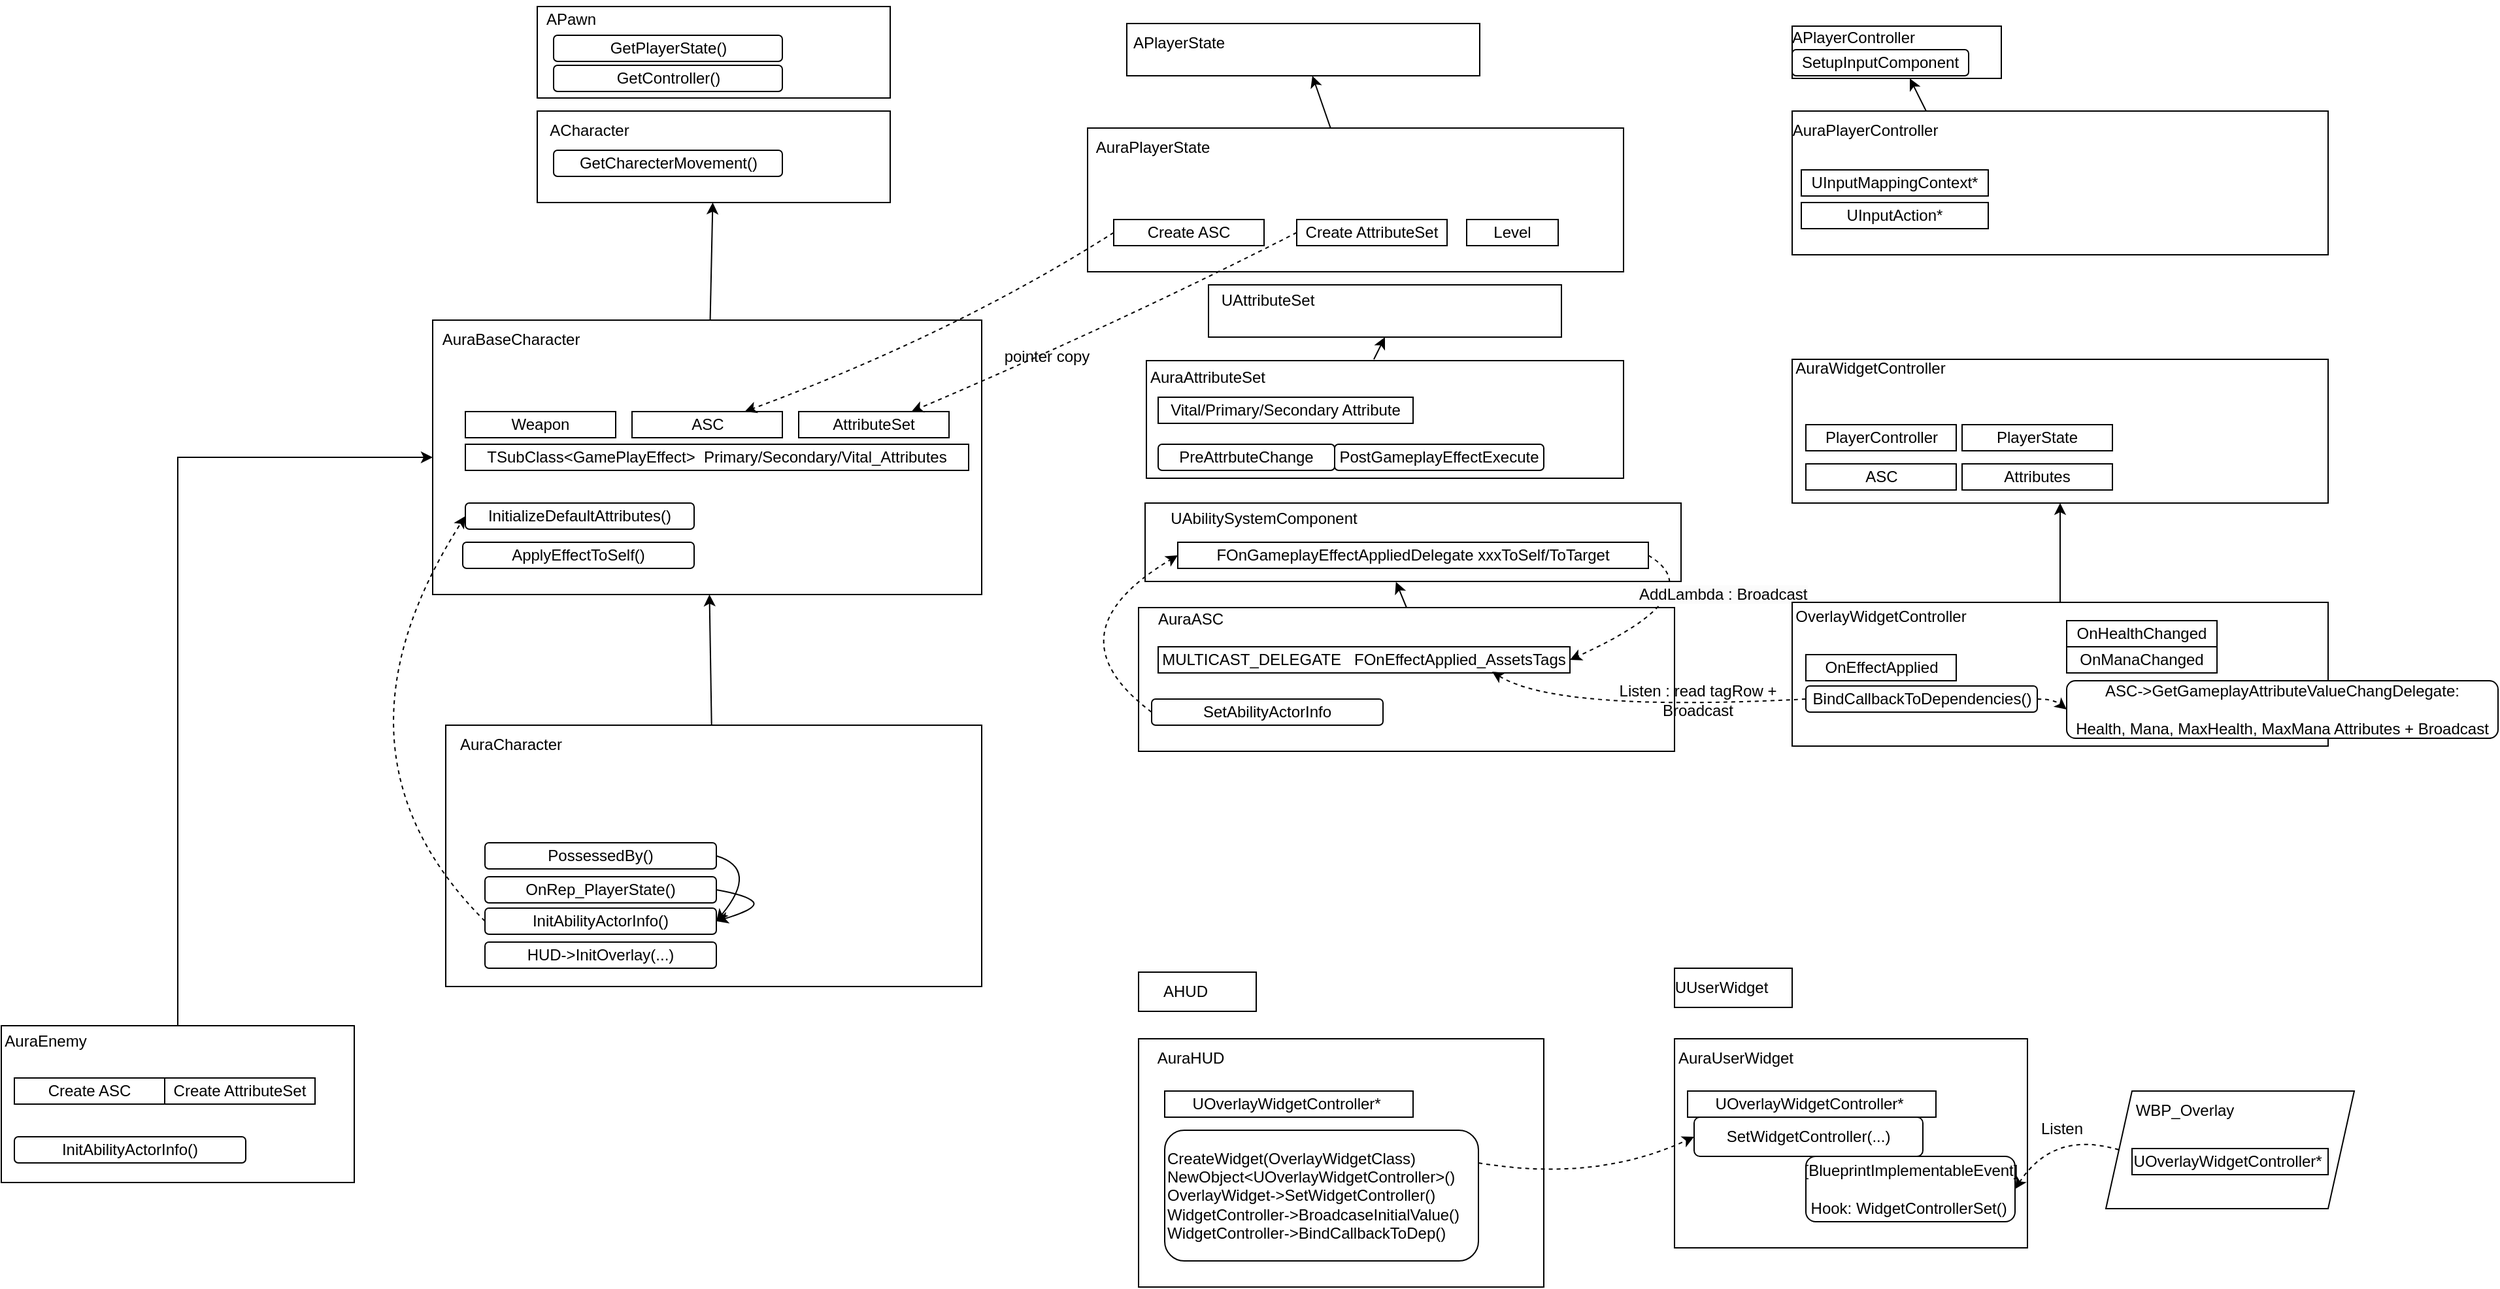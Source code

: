 <mxfile version="24.0.2" type="device">
  <diagram name="Page-1" id="FCpoxG8WRANTq8YYbft5">
    <mxGraphModel dx="2981" dy="2546" grid="1" gridSize="10" guides="1" tooltips="1" connect="1" arrows="1" fold="1" page="1" pageScale="1" pageWidth="850" pageHeight="1100" math="0" shadow="0">
      <root>
        <mxCell id="0" />
        <mxCell id="1" parent="0" />
        <mxCell id="qpLSKPqk3YdfdB79UOGh-33" value="pointer copy" style="text;html=1;align=center;verticalAlign=middle;whiteSpace=wrap;rounded=0;" parent="1" vertex="1">
          <mxGeometry x="620" y="253" width="80" height="30" as="geometry" />
        </mxCell>
        <mxCell id="qpLSKPqk3YdfdB79UOGh-1" value="" style="rounded=0;whiteSpace=wrap;html=1;" parent="1" vertex="1">
          <mxGeometry x="190" y="240" width="420" height="210" as="geometry" />
        </mxCell>
        <mxCell id="qpLSKPqk3YdfdB79UOGh-2" value="" style="rounded=0;whiteSpace=wrap;html=1;" parent="1" vertex="1">
          <mxGeometry x="200" y="550" width="410" height="200" as="geometry" />
        </mxCell>
        <mxCell id="qpLSKPqk3YdfdB79UOGh-3" value="" style="rounded=0;whiteSpace=wrap;html=1;" parent="1" vertex="1">
          <mxGeometry x="-140" y="780" width="270" height="120" as="geometry" />
        </mxCell>
        <mxCell id="qpLSKPqk3YdfdB79UOGh-4" value="AuraBaseCharacter" style="text;html=1;align=center;verticalAlign=middle;whiteSpace=wrap;rounded=0;" parent="1" vertex="1">
          <mxGeometry x="220" y="240" width="60" height="30" as="geometry" />
        </mxCell>
        <mxCell id="qpLSKPqk3YdfdB79UOGh-5" value="Weapon" style="rounded=0;whiteSpace=wrap;html=1;" parent="1" vertex="1">
          <mxGeometry x="215" y="310" width="115" height="20" as="geometry" />
        </mxCell>
        <mxCell id="qpLSKPqk3YdfdB79UOGh-6" value="ASC" style="rounded=0;whiteSpace=wrap;html=1;" parent="1" vertex="1">
          <mxGeometry x="342.5" y="310" width="115" height="20" as="geometry" />
        </mxCell>
        <mxCell id="qpLSKPqk3YdfdB79UOGh-7" value="AttributeSet" style="rounded=0;whiteSpace=wrap;html=1;" parent="1" vertex="1">
          <mxGeometry x="470" y="310" width="115" height="20" as="geometry" />
        </mxCell>
        <mxCell id="qpLSKPqk3YdfdB79UOGh-8" value="TSubClass&amp;lt;GamePlayEffect&amp;gt;&amp;nbsp; Primary/Secondary/Vital_Attributes" style="rounded=0;whiteSpace=wrap;html=1;" parent="1" vertex="1">
          <mxGeometry x="215" y="335" width="385" height="20" as="geometry" />
        </mxCell>
        <mxCell id="qpLSKPqk3YdfdB79UOGh-10" value="InitializeDefaultAttributes()" style="rounded=1;whiteSpace=wrap;html=1;" parent="1" vertex="1">
          <mxGeometry x="215" y="380" width="175" height="20" as="geometry" />
        </mxCell>
        <mxCell id="qpLSKPqk3YdfdB79UOGh-11" value="ApplyEffectToSelf()" style="rounded=1;whiteSpace=wrap;html=1;" parent="1" vertex="1">
          <mxGeometry x="213" y="410" width="177" height="20" as="geometry" />
        </mxCell>
        <mxCell id="qpLSKPqk3YdfdB79UOGh-12" value="AuraCharacter" style="text;html=1;align=center;verticalAlign=middle;whiteSpace=wrap;rounded=0;" parent="1" vertex="1">
          <mxGeometry x="220" y="550" width="60" height="30" as="geometry" />
        </mxCell>
        <mxCell id="qpLSKPqk3YdfdB79UOGh-13" value="" style="endArrow=classic;html=1;rounded=0;" parent="1" source="qpLSKPqk3YdfdB79UOGh-2" target="qpLSKPqk3YdfdB79UOGh-1" edge="1">
          <mxGeometry width="50" height="50" relative="1" as="geometry">
            <mxPoint x="350" y="530" as="sourcePoint" />
            <mxPoint x="400" y="480" as="targetPoint" />
          </mxGeometry>
        </mxCell>
        <mxCell id="qpLSKPqk3YdfdB79UOGh-14" value="" style="endArrow=classic;html=1;rounded=0;" parent="1" source="qpLSKPqk3YdfdB79UOGh-1" target="qpLSKPqk3YdfdB79UOGh-15" edge="1">
          <mxGeometry width="50" height="50" relative="1" as="geometry">
            <mxPoint x="401" y="250" as="sourcePoint" />
            <mxPoint x="399" y="150" as="targetPoint" />
          </mxGeometry>
        </mxCell>
        <mxCell id="qpLSKPqk3YdfdB79UOGh-15" value="" style="rounded=0;whiteSpace=wrap;html=1;" parent="1" vertex="1">
          <mxGeometry x="270" y="80" width="270" height="70" as="geometry" />
        </mxCell>
        <mxCell id="qpLSKPqk3YdfdB79UOGh-16" value="ACharacter" style="text;html=1;align=center;verticalAlign=middle;whiteSpace=wrap;rounded=0;" parent="1" vertex="1">
          <mxGeometry x="280" y="80" width="60" height="30" as="geometry" />
        </mxCell>
        <mxCell id="qpLSKPqk3YdfdB79UOGh-17" value="" style="rounded=0;whiteSpace=wrap;html=1;" parent="1" vertex="1">
          <mxGeometry x="270" width="270" height="70" as="geometry" />
        </mxCell>
        <mxCell id="qpLSKPqk3YdfdB79UOGh-18" value="GetCharecterMovement()" style="rounded=1;whiteSpace=wrap;html=1;" parent="1" vertex="1">
          <mxGeometry x="282.5" y="110" width="175" height="20" as="geometry" />
        </mxCell>
        <mxCell id="qpLSKPqk3YdfdB79UOGh-19" value="APawn" style="text;html=1;align=center;verticalAlign=middle;whiteSpace=wrap;rounded=0;" parent="1" vertex="1">
          <mxGeometry x="266" y="-5" width="60" height="30" as="geometry" />
        </mxCell>
        <mxCell id="qpLSKPqk3YdfdB79UOGh-20" value="GetPlayerState()" style="rounded=1;whiteSpace=wrap;html=1;" parent="1" vertex="1">
          <mxGeometry x="282.5" y="22" width="175" height="20" as="geometry" />
        </mxCell>
        <mxCell id="qpLSKPqk3YdfdB79UOGh-21" value="InitAbilityActorInfo()" style="rounded=1;whiteSpace=wrap;html=1;" parent="1" vertex="1">
          <mxGeometry x="230" y="690" width="177" height="20" as="geometry" />
        </mxCell>
        <mxCell id="qpLSKPqk3YdfdB79UOGh-22" value="PossessedBy()" style="rounded=1;whiteSpace=wrap;html=1;" parent="1" vertex="1">
          <mxGeometry x="230" y="640" width="177" height="20" as="geometry" />
        </mxCell>
        <mxCell id="qpLSKPqk3YdfdB79UOGh-23" value="OnRep_PlayerState()" style="rounded=1;whiteSpace=wrap;html=1;" parent="1" vertex="1">
          <mxGeometry x="230" y="666" width="177" height="20" as="geometry" />
        </mxCell>
        <mxCell id="qpLSKPqk3YdfdB79UOGh-24" value="" style="curved=1;endArrow=classic;html=1;rounded=0;exitX=1;exitY=0.5;exitDx=0;exitDy=0;entryX=1;entryY=0.5;entryDx=0;entryDy=0;" parent="1" source="qpLSKPqk3YdfdB79UOGh-22" target="qpLSKPqk3YdfdB79UOGh-21" edge="1">
          <mxGeometry width="50" height="50" relative="1" as="geometry">
            <mxPoint x="440" y="670" as="sourcePoint" />
            <mxPoint x="490" y="620" as="targetPoint" />
            <Array as="points">
              <mxPoint x="440" y="660" />
            </Array>
          </mxGeometry>
        </mxCell>
        <mxCell id="qpLSKPqk3YdfdB79UOGh-25" value="" style="curved=1;endArrow=classic;html=1;rounded=0;exitX=1;exitY=0.5;exitDx=0;exitDy=0;entryX=1;entryY=0.5;entryDx=0;entryDy=0;" parent="1" source="qpLSKPqk3YdfdB79UOGh-23" target="qpLSKPqk3YdfdB79UOGh-21" edge="1">
          <mxGeometry width="50" height="50" relative="1" as="geometry">
            <mxPoint x="417" y="660" as="sourcePoint" />
            <mxPoint x="417" y="686" as="targetPoint" />
            <Array as="points">
              <mxPoint x="430" y="680" />
              <mxPoint x="440" y="690" />
            </Array>
          </mxGeometry>
        </mxCell>
        <mxCell id="qpLSKPqk3YdfdB79UOGh-26" value="" style="rounded=0;whiteSpace=wrap;html=1;" parent="1" vertex="1">
          <mxGeometry x="691" y="93" width="410" height="110" as="geometry" />
        </mxCell>
        <mxCell id="qpLSKPqk3YdfdB79UOGh-27" value="AuraPlayerState" style="text;html=1;align=center;verticalAlign=middle;whiteSpace=wrap;rounded=0;" parent="1" vertex="1">
          <mxGeometry x="711" y="93" width="60" height="30" as="geometry" />
        </mxCell>
        <mxCell id="qpLSKPqk3YdfdB79UOGh-29" value="Create ASC" style="rounded=0;whiteSpace=wrap;html=1;" parent="1" vertex="1">
          <mxGeometry x="711" y="163" width="115" height="20" as="geometry" />
        </mxCell>
        <mxCell id="qpLSKPqk3YdfdB79UOGh-30" value="Create AttributeSet" style="rounded=0;whiteSpace=wrap;html=1;" parent="1" vertex="1">
          <mxGeometry x="851" y="163" width="115" height="20" as="geometry" />
        </mxCell>
        <mxCell id="qpLSKPqk3YdfdB79UOGh-31" value="" style="curved=1;endArrow=classic;html=1;rounded=0;entryX=0.75;entryY=0;entryDx=0;entryDy=0;exitX=0;exitY=0.5;exitDx=0;exitDy=0;dashed=1;" parent="1" source="qpLSKPqk3YdfdB79UOGh-29" target="qpLSKPqk3YdfdB79UOGh-6" edge="1">
          <mxGeometry width="50" height="50" relative="1" as="geometry">
            <mxPoint x="580" y="370" as="sourcePoint" />
            <mxPoint x="630" y="320" as="targetPoint" />
            <Array as="points">
              <mxPoint x="590" y="250" />
            </Array>
          </mxGeometry>
        </mxCell>
        <mxCell id="qpLSKPqk3YdfdB79UOGh-32" value="" style="curved=1;endArrow=classic;html=1;rounded=0;entryX=0.75;entryY=0;entryDx=0;entryDy=0;exitX=0;exitY=0.5;exitDx=0;exitDy=0;dashed=1;" parent="1" source="qpLSKPqk3YdfdB79UOGh-30" target="qpLSKPqk3YdfdB79UOGh-7" edge="1">
          <mxGeometry width="50" height="50" relative="1" as="geometry">
            <mxPoint x="789" y="320" as="sourcePoint" />
            <mxPoint x="439" y="320" as="targetPoint" />
            <Array as="points">
              <mxPoint x="720" y="240" />
            </Array>
          </mxGeometry>
        </mxCell>
        <mxCell id="qpLSKPqk3YdfdB79UOGh-35" value="GetController()" style="rounded=1;whiteSpace=wrap;html=1;" parent="1" vertex="1">
          <mxGeometry x="282.5" y="45" width="175" height="20" as="geometry" />
        </mxCell>
        <mxCell id="qpLSKPqk3YdfdB79UOGh-36" value="HUD-&amp;gt;InitOverlay(...)" style="rounded=1;whiteSpace=wrap;html=1;" parent="1" vertex="1">
          <mxGeometry x="230" y="716" width="177" height="20" as="geometry" />
        </mxCell>
        <mxCell id="qpLSKPqk3YdfdB79UOGh-38" value="" style="curved=1;endArrow=classic;html=1;rounded=0;exitX=0;exitY=0.5;exitDx=0;exitDy=0;entryX=0;entryY=0.5;entryDx=0;entryDy=0;dashed=1;" parent="1" source="qpLSKPqk3YdfdB79UOGh-21" target="qpLSKPqk3YdfdB79UOGh-10" edge="1">
          <mxGeometry width="50" height="50" relative="1" as="geometry">
            <mxPoint x="120" y="700" as="sourcePoint" />
            <mxPoint x="170" y="650" as="targetPoint" />
            <Array as="points">
              <mxPoint x="100" y="570" />
            </Array>
          </mxGeometry>
        </mxCell>
        <mxCell id="qpLSKPqk3YdfdB79UOGh-39" value="Level" style="rounded=0;whiteSpace=wrap;html=1;" parent="1" vertex="1">
          <mxGeometry x="981" y="163" width="70" height="20" as="geometry" />
        </mxCell>
        <mxCell id="qpLSKPqk3YdfdB79UOGh-40" value="" style="rounded=0;whiteSpace=wrap;html=1;" parent="1" vertex="1">
          <mxGeometry x="730" y="460" width="410" height="110" as="geometry" />
        </mxCell>
        <mxCell id="qpLSKPqk3YdfdB79UOGh-41" value="AuraASC" style="text;html=1;align=center;verticalAlign=middle;whiteSpace=wrap;rounded=0;" parent="1" vertex="1">
          <mxGeometry x="740" y="454" width="60" height="30" as="geometry" />
        </mxCell>
        <mxCell id="qpLSKPqk3YdfdB79UOGh-42" value="SetAbilityActorInfo" style="rounded=1;whiteSpace=wrap;html=1;" parent="1" vertex="1">
          <mxGeometry x="740" y="530" width="177" height="20" as="geometry" />
        </mxCell>
        <mxCell id="qpLSKPqk3YdfdB79UOGh-43" value="" style="rounded=0;whiteSpace=wrap;html=1;" parent="1" vertex="1">
          <mxGeometry x="721" y="13" width="270" height="40" as="geometry" />
        </mxCell>
        <mxCell id="qpLSKPqk3YdfdB79UOGh-44" value="APlayerState" style="text;html=1;align=center;verticalAlign=middle;whiteSpace=wrap;rounded=0;" parent="1" vertex="1">
          <mxGeometry x="731" y="13" width="60" height="30" as="geometry" />
        </mxCell>
        <mxCell id="qpLSKPqk3YdfdB79UOGh-45" value="" style="endArrow=classic;html=1;rounded=0;" parent="1" source="qpLSKPqk3YdfdB79UOGh-26" target="qpLSKPqk3YdfdB79UOGh-43" edge="1">
          <mxGeometry width="50" height="50" relative="1" as="geometry">
            <mxPoint x="801" y="103" as="sourcePoint" />
            <mxPoint x="851" y="53" as="targetPoint" />
          </mxGeometry>
        </mxCell>
        <mxCell id="qpLSKPqk3YdfdB79UOGh-46" value="" style="rounded=0;whiteSpace=wrap;html=1;" parent="1" vertex="1">
          <mxGeometry x="735" y="380" width="410" height="60" as="geometry" />
        </mxCell>
        <mxCell id="qpLSKPqk3YdfdB79UOGh-47" value="UAbilitySystemComponent" style="text;html=1;align=center;verticalAlign=middle;whiteSpace=wrap;rounded=0;" parent="1" vertex="1">
          <mxGeometry x="795.5" y="377" width="60" height="30" as="geometry" />
        </mxCell>
        <mxCell id="qpLSKPqk3YdfdB79UOGh-49" value="FOnGameplayEffectAppliedDelegate xxxToSelf/ToTarget" style="rounded=0;whiteSpace=wrap;html=1;" parent="1" vertex="1">
          <mxGeometry x="760" y="410" width="360" height="20" as="geometry" />
        </mxCell>
        <mxCell id="qpLSKPqk3YdfdB79UOGh-50" value="" style="endArrow=classic;html=1;rounded=0;exitX=0.5;exitY=0;exitDx=0;exitDy=0;entryX=0.468;entryY=1.006;entryDx=0;entryDy=0;entryPerimeter=0;" parent="1" source="qpLSKPqk3YdfdB79UOGh-40" target="qpLSKPqk3YdfdB79UOGh-46" edge="1">
          <mxGeometry width="50" height="50" relative="1" as="geometry">
            <mxPoint x="940" y="520" as="sourcePoint" />
            <mxPoint x="990" y="470" as="targetPoint" />
          </mxGeometry>
        </mxCell>
        <mxCell id="qpLSKPqk3YdfdB79UOGh-51" value="MULTICAST_DELEGATE&amp;nbsp; &amp;nbsp;FOnEffectApplied_AssetsTags" style="rounded=0;whiteSpace=wrap;html=1;" parent="1" vertex="1">
          <mxGeometry x="745" y="490" width="315" height="20" as="geometry" />
        </mxCell>
        <mxCell id="qpLSKPqk3YdfdB79UOGh-52" value="" style="curved=1;endArrow=classic;html=1;rounded=0;exitX=0;exitY=0.5;exitDx=0;exitDy=0;entryX=0;entryY=0.5;entryDx=0;entryDy=0;dashed=1;" parent="1" source="qpLSKPqk3YdfdB79UOGh-42" target="qpLSKPqk3YdfdB79UOGh-49" edge="1">
          <mxGeometry width="50" height="50" relative="1" as="geometry">
            <mxPoint x="720" y="640" as="sourcePoint" />
            <mxPoint x="770" y="590" as="targetPoint" />
            <Array as="points">
              <mxPoint x="660" y="480" />
            </Array>
          </mxGeometry>
        </mxCell>
        <mxCell id="qpLSKPqk3YdfdB79UOGh-54" value="" style="curved=1;endArrow=classic;html=1;rounded=0;exitX=1;exitY=0.5;exitDx=0;exitDy=0;entryX=1;entryY=0.5;entryDx=0;entryDy=0;dashed=1;" parent="1" source="qpLSKPqk3YdfdB79UOGh-49" target="qpLSKPqk3YdfdB79UOGh-51" edge="1">
          <mxGeometry width="50" height="50" relative="1" as="geometry">
            <mxPoint x="890" y="630" as="sourcePoint" />
            <mxPoint x="940" y="580" as="targetPoint" />
            <Array as="points">
              <mxPoint x="1170" y="450" />
            </Array>
          </mxGeometry>
        </mxCell>
        <mxCell id="qpLSKPqk3YdfdB79UOGh-55" value="&lt;span style=&quot;color: rgb(0, 0, 0); font-family: Helvetica; font-size: 12px; font-style: normal; font-variant-ligatures: normal; font-variant-caps: normal; font-weight: 400; letter-spacing: normal; orphans: 2; text-align: center; text-indent: 0px; text-transform: none; widows: 2; word-spacing: 0px; -webkit-text-stroke-width: 0px; white-space: normal; background-color: rgb(251, 251, 251); text-decoration-thickness: initial; text-decoration-style: initial; text-decoration-color: initial; display: inline !important; float: none;&quot;&gt;AddLambda : Broadcast&lt;/span&gt;" style="text;whiteSpace=wrap;html=1;" parent="1" vertex="1">
          <mxGeometry x="1111" y="436" width="229" height="20" as="geometry" />
        </mxCell>
        <mxCell id="qpLSKPqk3YdfdB79UOGh-58" value="" style="rounded=0;whiteSpace=wrap;html=1;" parent="1" vertex="1">
          <mxGeometry x="1230" y="456" width="410" height="110" as="geometry" />
        </mxCell>
        <mxCell id="qpLSKPqk3YdfdB79UOGh-59" value="" style="rounded=0;whiteSpace=wrap;html=1;" parent="1" vertex="1">
          <mxGeometry x="1230" y="270" width="410" height="110" as="geometry" />
        </mxCell>
        <mxCell id="qpLSKPqk3YdfdB79UOGh-60" value="AuraWidgetController" style="text;html=1;align=center;verticalAlign=middle;whiteSpace=wrap;rounded=0;" parent="1" vertex="1">
          <mxGeometry x="1260" y="262" width="60" height="30" as="geometry" />
        </mxCell>
        <mxCell id="qpLSKPqk3YdfdB79UOGh-61" value="OverlayWidgetController" style="text;html=1;align=center;verticalAlign=middle;whiteSpace=wrap;rounded=0;" parent="1" vertex="1">
          <mxGeometry x="1268" y="452" width="60" height="30" as="geometry" />
        </mxCell>
        <mxCell id="qpLSKPqk3YdfdB79UOGh-62" value="" style="endArrow=classic;html=1;rounded=0;" parent="1" source="qpLSKPqk3YdfdB79UOGh-58" target="qpLSKPqk3YdfdB79UOGh-59" edge="1">
          <mxGeometry width="50" height="50" relative="1" as="geometry">
            <mxPoint x="1300" y="460" as="sourcePoint" />
            <mxPoint x="1350" y="410" as="targetPoint" />
          </mxGeometry>
        </mxCell>
        <mxCell id="qpLSKPqk3YdfdB79UOGh-63" value="PlayerController" style="rounded=0;whiteSpace=wrap;html=1;" parent="1" vertex="1">
          <mxGeometry x="1240.5" y="320" width="115" height="20" as="geometry" />
        </mxCell>
        <mxCell id="qpLSKPqk3YdfdB79UOGh-64" value="PlayerState" style="rounded=0;whiteSpace=wrap;html=1;" parent="1" vertex="1">
          <mxGeometry x="1360" y="320" width="115" height="20" as="geometry" />
        </mxCell>
        <mxCell id="qpLSKPqk3YdfdB79UOGh-65" value="ASC" style="rounded=0;whiteSpace=wrap;html=1;" parent="1" vertex="1">
          <mxGeometry x="1240.5" y="350" width="115" height="20" as="geometry" />
        </mxCell>
        <mxCell id="qpLSKPqk3YdfdB79UOGh-66" value="Attributes" style="rounded=0;whiteSpace=wrap;html=1;" parent="1" vertex="1">
          <mxGeometry x="1360" y="350" width="115" height="20" as="geometry" />
        </mxCell>
        <mxCell id="qpLSKPqk3YdfdB79UOGh-67" value="" style="rounded=0;whiteSpace=wrap;html=1;" parent="1" vertex="1">
          <mxGeometry x="730" y="790" width="310" height="190" as="geometry" />
        </mxCell>
        <mxCell id="qpLSKPqk3YdfdB79UOGh-68" value="AuraHUD" style="text;html=1;align=center;verticalAlign=middle;whiteSpace=wrap;rounded=0;" parent="1" vertex="1">
          <mxGeometry x="740" y="790" width="60" height="30" as="geometry" />
        </mxCell>
        <mxCell id="qpLSKPqk3YdfdB79UOGh-69" value="UOverlayWidgetController*&amp;nbsp;" style="rounded=0;whiteSpace=wrap;html=1;" parent="1" vertex="1">
          <mxGeometry x="750" y="830" width="190" height="20" as="geometry" />
        </mxCell>
        <mxCell id="qpLSKPqk3YdfdB79UOGh-70" value="BindCallbackToDependencies()" style="rounded=1;whiteSpace=wrap;html=1;" parent="1" vertex="1">
          <mxGeometry x="1240.5" y="520" width="177" height="20" as="geometry" />
        </mxCell>
        <mxCell id="qpLSKPqk3YdfdB79UOGh-73" value="" style="curved=1;endArrow=classic;html=1;rounded=0;exitX=0;exitY=0.5;exitDx=0;exitDy=0;entryX=0.811;entryY=0.95;entryDx=0;entryDy=0;entryPerimeter=0;dashed=1;" parent="1" source="qpLSKPqk3YdfdB79UOGh-70" target="qpLSKPqk3YdfdB79UOGh-51" edge="1">
          <mxGeometry width="50" height="50" relative="1" as="geometry">
            <mxPoint x="1140" y="570" as="sourcePoint" />
            <mxPoint x="1190" y="520" as="targetPoint" />
            <Array as="points">
              <mxPoint x="1050" y="540" />
            </Array>
          </mxGeometry>
        </mxCell>
        <mxCell id="qpLSKPqk3YdfdB79UOGh-74" value="Listen : read tagRow + Broadcast" style="text;html=1;align=center;verticalAlign=middle;whiteSpace=wrap;rounded=0;" parent="1" vertex="1">
          <mxGeometry x="1079" y="516" width="158" height="30" as="geometry" />
        </mxCell>
        <mxCell id="qpLSKPqk3YdfdB79UOGh-76" value="ASC-&amp;gt;GetGameplayAttributeValueChangDelegate:&lt;div&gt;&amp;nbsp;&lt;div&gt;Health, Mana, MaxHealth, MaxMana Attributes + Broadcast&lt;/div&gt;&lt;/div&gt;" style="rounded=1;whiteSpace=wrap;html=1;" parent="1" vertex="1">
          <mxGeometry x="1440" y="516" width="330" height="44" as="geometry" />
        </mxCell>
        <mxCell id="qpLSKPqk3YdfdB79UOGh-77" value="" style="curved=1;endArrow=classic;html=1;rounded=0;exitX=1;exitY=0.5;exitDx=0;exitDy=0;entryX=0;entryY=0.5;entryDx=0;entryDy=0;dashed=1;" parent="1" source="qpLSKPqk3YdfdB79UOGh-70" target="qpLSKPqk3YdfdB79UOGh-76" edge="1">
          <mxGeometry width="50" height="50" relative="1" as="geometry">
            <mxPoint x="1350" y="640" as="sourcePoint" />
            <mxPoint x="1400" y="590" as="targetPoint" />
            <Array as="points">
              <mxPoint x="1430" y="530" />
            </Array>
          </mxGeometry>
        </mxCell>
        <mxCell id="qpLSKPqk3YdfdB79UOGh-78" value="OnHealthChanged" style="rounded=0;whiteSpace=wrap;html=1;" parent="1" vertex="1">
          <mxGeometry x="1440" y="470" width="115" height="20" as="geometry" />
        </mxCell>
        <mxCell id="qpLSKPqk3YdfdB79UOGh-79" value="OnManaChanged" style="rounded=0;whiteSpace=wrap;html=1;" parent="1" vertex="1">
          <mxGeometry x="1440" y="490" width="115" height="20" as="geometry" />
        </mxCell>
        <mxCell id="qpLSKPqk3YdfdB79UOGh-81" value="OnEffectApplied" style="rounded=0;whiteSpace=wrap;html=1;" parent="1" vertex="1">
          <mxGeometry x="1240.5" y="496" width="115" height="20" as="geometry" />
        </mxCell>
        <mxCell id="qpLSKPqk3YdfdB79UOGh-82" value="" style="rounded=0;whiteSpace=wrap;html=1;" parent="1" vertex="1">
          <mxGeometry x="1140" y="790" width="270" height="160" as="geometry" />
        </mxCell>
        <mxCell id="qpLSKPqk3YdfdB79UOGh-83" value="AuraUserWidget" style="text;html=1;align=center;verticalAlign=middle;whiteSpace=wrap;rounded=0;" parent="1" vertex="1">
          <mxGeometry x="1157" y="790" width="60" height="30" as="geometry" />
        </mxCell>
        <mxCell id="qpLSKPqk3YdfdB79UOGh-84" value="" style="rounded=0;whiteSpace=wrap;html=1;" parent="1" vertex="1">
          <mxGeometry x="730" y="739" width="90" height="30" as="geometry" />
        </mxCell>
        <mxCell id="qpLSKPqk3YdfdB79UOGh-85" value="AHUD" style="text;html=1;align=center;verticalAlign=middle;whiteSpace=wrap;rounded=0;" parent="1" vertex="1">
          <mxGeometry x="735.5" y="739" width="60" height="30" as="geometry" />
        </mxCell>
        <mxCell id="qpLSKPqk3YdfdB79UOGh-86" value="" style="rounded=0;whiteSpace=wrap;html=1;" parent="1" vertex="1">
          <mxGeometry x="1140" y="736" width="90" height="30" as="geometry" />
        </mxCell>
        <mxCell id="qpLSKPqk3YdfdB79UOGh-87" value="UUserWidget" style="text;html=1;align=center;verticalAlign=middle;whiteSpace=wrap;rounded=0;" parent="1" vertex="1">
          <mxGeometry x="1145.5" y="736" width="60" height="30" as="geometry" />
        </mxCell>
        <mxCell id="qpLSKPqk3YdfdB79UOGh-88" value="SetWidgetController(...)" style="rounded=1;whiteSpace=wrap;html=1;" parent="1" vertex="1">
          <mxGeometry x="1155" y="850" width="175" height="30" as="geometry" />
        </mxCell>
        <mxCell id="qpLSKPqk3YdfdB79UOGh-89" style="edgeStyle=orthogonalEdgeStyle;rounded=0;orthogonalLoop=1;jettySize=auto;html=1;exitX=0.5;exitY=1;exitDx=0;exitDy=0;" parent="1" source="qpLSKPqk3YdfdB79UOGh-82" target="qpLSKPqk3YdfdB79UOGh-82" edge="1">
          <mxGeometry relative="1" as="geometry" />
        </mxCell>
        <mxCell id="qpLSKPqk3YdfdB79UOGh-90" value="UOverlayWidgetController*&amp;nbsp;" style="rounded=0;whiteSpace=wrap;html=1;" parent="1" vertex="1">
          <mxGeometry x="1150" y="830" width="190" height="20" as="geometry" />
        </mxCell>
        <mxCell id="qpLSKPqk3YdfdB79UOGh-91" value="[BlueprintImplementableEvent]&lt;div&gt;&lt;br&gt;&lt;/div&gt;&lt;div&gt;Hook: WidgetControllerSet()&amp;nbsp;&lt;/div&gt;" style="rounded=1;whiteSpace=wrap;html=1;" parent="1" vertex="1">
          <mxGeometry x="1240.5" y="880" width="160" height="50" as="geometry" />
        </mxCell>
        <mxCell id="qpLSKPqk3YdfdB79UOGh-92" value="CreateWidget(OverlayWidgetClass)&lt;div&gt;NewObject&amp;lt;UOverlayWidgetController&amp;gt;()&lt;/div&gt;&lt;div&gt;OverlayWidget-&amp;gt;SetWidgetController()&lt;/div&gt;&lt;div&gt;WidgetController-&amp;gt;BroadcaseInitialValue()&lt;/div&gt;&lt;div&gt;&lt;span style=&quot;background-color: initial;&quot;&gt;Widget&lt;/span&gt;&lt;span style=&quot;background-color: initial;&quot;&gt;Controller&lt;/span&gt;-&amp;gt;BindCallbackToDep()&lt;/div&gt;" style="rounded=1;whiteSpace=wrap;html=1;align=left;" parent="1" vertex="1">
          <mxGeometry x="750" y="860" width="240" height="100" as="geometry" />
        </mxCell>
        <mxCell id="qpLSKPqk3YdfdB79UOGh-93" value="" style="curved=1;endArrow=classic;html=1;rounded=0;exitX=1;exitY=0.25;exitDx=0;exitDy=0;entryX=0;entryY=0.5;entryDx=0;entryDy=0;dashed=1;" parent="1" source="qpLSKPqk3YdfdB79UOGh-92" target="qpLSKPqk3YdfdB79UOGh-88" edge="1">
          <mxGeometry width="50" height="50" relative="1" as="geometry">
            <mxPoint x="1020" y="930" as="sourcePoint" />
            <mxPoint x="1070" y="880" as="targetPoint" />
            <Array as="points">
              <mxPoint x="1080" y="900" />
            </Array>
          </mxGeometry>
        </mxCell>
        <mxCell id="qpLSKPqk3YdfdB79UOGh-95" value="" style="shape=parallelogram;perimeter=parallelogramPerimeter;whiteSpace=wrap;html=1;fixedSize=1;" parent="1" vertex="1">
          <mxGeometry x="1470" y="830" width="190" height="90" as="geometry" />
        </mxCell>
        <mxCell id="qpLSKPqk3YdfdB79UOGh-96" value="" style="curved=1;endArrow=classic;html=1;rounded=0;exitX=0;exitY=0.5;exitDx=0;exitDy=0;entryX=1;entryY=0.5;entryDx=0;entryDy=0;dashed=1;" parent="1" source="qpLSKPqk3YdfdB79UOGh-95" target="qpLSKPqk3YdfdB79UOGh-91" edge="1">
          <mxGeometry width="50" height="50" relative="1" as="geometry">
            <mxPoint x="1470" y="960" as="sourcePoint" />
            <mxPoint x="1420" y="1010" as="targetPoint" />
            <Array as="points">
              <mxPoint x="1430" y="860" />
            </Array>
          </mxGeometry>
        </mxCell>
        <mxCell id="qpLSKPqk3YdfdB79UOGh-97" value="Listen" style="text;html=1;align=center;verticalAlign=middle;resizable=0;points=[];autosize=1;strokeColor=none;fillColor=none;" parent="1" vertex="1">
          <mxGeometry x="1406" y="844" width="60" height="30" as="geometry" />
        </mxCell>
        <mxCell id="qpLSKPqk3YdfdB79UOGh-99" value="&lt;span style=&quot;text-wrap: wrap;&quot;&gt;WBP_Overlay&lt;/span&gt;" style="text;html=1;align=center;verticalAlign=middle;resizable=0;points=[];autosize=1;strokeColor=none;fillColor=none;" parent="1" vertex="1">
          <mxGeometry x="1480" y="830" width="100" height="30" as="geometry" />
        </mxCell>
        <mxCell id="qpLSKPqk3YdfdB79UOGh-100" value="UOverlayWidgetController*&amp;nbsp;" style="rounded=0;whiteSpace=wrap;html=1;" parent="1" vertex="1">
          <mxGeometry x="1490" y="874" width="150" height="20" as="geometry" />
        </mxCell>
        <mxCell id="T4YBwFK2pWhJkRFQBHoJ-1" value="" style="rounded=0;whiteSpace=wrap;html=1;" vertex="1" parent="1">
          <mxGeometry x="736" y="271" width="365" height="90" as="geometry" />
        </mxCell>
        <mxCell id="T4YBwFK2pWhJkRFQBHoJ-2" value="AuraAttributeSet" style="text;html=1;align=center;verticalAlign=middle;whiteSpace=wrap;rounded=0;" vertex="1" parent="1">
          <mxGeometry x="753" y="269" width="60" height="30" as="geometry" />
        </mxCell>
        <mxCell id="T4YBwFK2pWhJkRFQBHoJ-3" value="" style="rounded=0;whiteSpace=wrap;html=1;" vertex="1" parent="1">
          <mxGeometry x="783.5" y="213" width="270" height="40" as="geometry" />
        </mxCell>
        <mxCell id="T4YBwFK2pWhJkRFQBHoJ-4" value="UAttributeSet" style="text;html=1;align=center;verticalAlign=middle;whiteSpace=wrap;rounded=0;" vertex="1" parent="1">
          <mxGeometry x="798.5" y="210" width="60" height="30" as="geometry" />
        </mxCell>
        <mxCell id="T4YBwFK2pWhJkRFQBHoJ-5" value="" style="endArrow=classic;html=1;rounded=0;entryX=0.5;entryY=1;entryDx=0;entryDy=0;" edge="1" parent="1" target="T4YBwFK2pWhJkRFQBHoJ-3">
          <mxGeometry width="50" height="50" relative="1" as="geometry">
            <mxPoint x="910" y="270" as="sourcePoint" />
            <mxPoint x="873" y="63" as="targetPoint" />
          </mxGeometry>
        </mxCell>
        <mxCell id="T4YBwFK2pWhJkRFQBHoJ-6" value="PreAttrbuteChange" style="rounded=1;whiteSpace=wrap;html=1;" vertex="1" parent="1">
          <mxGeometry x="745" y="335" width="135" height="20" as="geometry" />
        </mxCell>
        <mxCell id="T4YBwFK2pWhJkRFQBHoJ-7" value="PostGameplayEffectExecute" style="rounded=1;whiteSpace=wrap;html=1;" vertex="1" parent="1">
          <mxGeometry x="880" y="335" width="160" height="20" as="geometry" />
        </mxCell>
        <mxCell id="T4YBwFK2pWhJkRFQBHoJ-8" value="Vital/Primary/Secondary Attribute" style="rounded=0;whiteSpace=wrap;html=1;" vertex="1" parent="1">
          <mxGeometry x="745" y="299" width="195" height="20" as="geometry" />
        </mxCell>
        <mxCell id="T4YBwFK2pWhJkRFQBHoJ-9" value="" style="rounded=0;whiteSpace=wrap;html=1;" vertex="1" parent="1">
          <mxGeometry x="1230" y="80" width="410" height="110" as="geometry" />
        </mxCell>
        <mxCell id="T4YBwFK2pWhJkRFQBHoJ-10" value="AuraPlayerController" style="text;html=1;align=center;verticalAlign=middle;whiteSpace=wrap;rounded=0;" vertex="1" parent="1">
          <mxGeometry x="1256" y="80" width="60" height="30" as="geometry" />
        </mxCell>
        <mxCell id="T4YBwFK2pWhJkRFQBHoJ-12" value="UInputMappingContext*" style="rounded=0;whiteSpace=wrap;html=1;" vertex="1" parent="1">
          <mxGeometry x="1237" y="125" width="143" height="20" as="geometry" />
        </mxCell>
        <mxCell id="T4YBwFK2pWhJkRFQBHoJ-13" value="UInputAction*" style="rounded=0;whiteSpace=wrap;html=1;" vertex="1" parent="1">
          <mxGeometry x="1237" y="150" width="143" height="20" as="geometry" />
        </mxCell>
        <mxCell id="T4YBwFK2pWhJkRFQBHoJ-14" value="" style="rounded=0;whiteSpace=wrap;html=1;" vertex="1" parent="1">
          <mxGeometry x="1230" y="15" width="160" height="40" as="geometry" />
        </mxCell>
        <mxCell id="T4YBwFK2pWhJkRFQBHoJ-15" value="APlayerController" style="text;html=1;align=center;verticalAlign=middle;whiteSpace=wrap;rounded=0;" vertex="1" parent="1">
          <mxGeometry x="1247" y="9" width="60" height="30" as="geometry" />
        </mxCell>
        <mxCell id="T4YBwFK2pWhJkRFQBHoJ-16" value="SetupInputComponent" style="rounded=1;whiteSpace=wrap;html=1;" vertex="1" parent="1">
          <mxGeometry x="1230" y="33" width="135" height="20" as="geometry" />
        </mxCell>
        <mxCell id="T4YBwFK2pWhJkRFQBHoJ-17" value="" style="endArrow=classic;html=1;rounded=0;exitX=0.25;exitY=0;exitDx=0;exitDy=0;" edge="1" parent="1" source="T4YBwFK2pWhJkRFQBHoJ-9" target="T4YBwFK2pWhJkRFQBHoJ-14">
          <mxGeometry width="50" height="50" relative="1" as="geometry">
            <mxPoint x="1328" y="95" as="sourcePoint" />
            <mxPoint x="1314" y="55" as="targetPoint" />
          </mxGeometry>
        </mxCell>
        <mxCell id="T4YBwFK2pWhJkRFQBHoJ-18" value="AuraEnemy" style="text;html=1;align=center;verticalAlign=middle;whiteSpace=wrap;rounded=0;" vertex="1" parent="1">
          <mxGeometry x="-136" y="777" width="60" height="30" as="geometry" />
        </mxCell>
        <mxCell id="T4YBwFK2pWhJkRFQBHoJ-19" value="" style="endArrow=classic;html=1;rounded=0;exitX=0.5;exitY=0;exitDx=0;exitDy=0;entryX=0;entryY=0.5;entryDx=0;entryDy=0;" edge="1" parent="1" source="qpLSKPqk3YdfdB79UOGh-3" target="qpLSKPqk3YdfdB79UOGh-1">
          <mxGeometry width="50" height="50" relative="1" as="geometry">
            <mxPoint x="413" y="560" as="sourcePoint" />
            <mxPoint x="412" y="460" as="targetPoint" />
            <Array as="points">
              <mxPoint x="-5" y="345" />
            </Array>
          </mxGeometry>
        </mxCell>
        <mxCell id="T4YBwFK2pWhJkRFQBHoJ-20" value="InitAbilityActorInfo()" style="rounded=1;whiteSpace=wrap;html=1;" vertex="1" parent="1">
          <mxGeometry x="-130" y="865" width="177" height="20" as="geometry" />
        </mxCell>
        <mxCell id="T4YBwFK2pWhJkRFQBHoJ-21" value="Create ASC" style="rounded=0;whiteSpace=wrap;html=1;" vertex="1" parent="1">
          <mxGeometry x="-130" y="820" width="115" height="20" as="geometry" />
        </mxCell>
        <mxCell id="T4YBwFK2pWhJkRFQBHoJ-22" value="Create AttributeSet" style="rounded=0;whiteSpace=wrap;html=1;" vertex="1" parent="1">
          <mxGeometry x="-15" y="820" width="115" height="20" as="geometry" />
        </mxCell>
      </root>
    </mxGraphModel>
  </diagram>
</mxfile>
